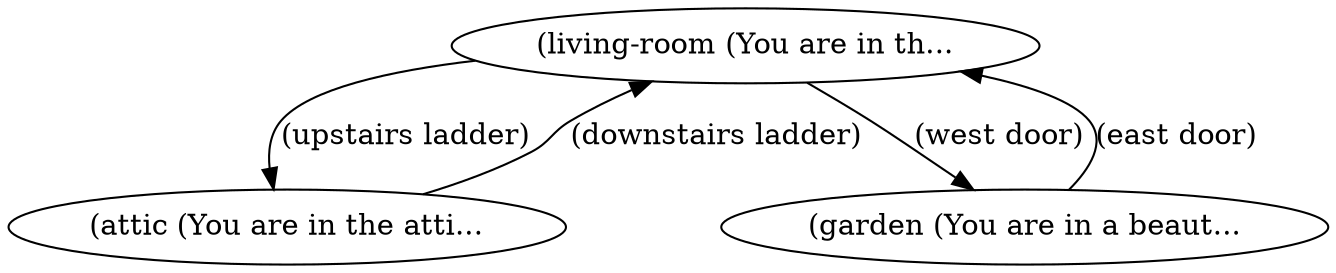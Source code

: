 digraph{
living_room[label="(living-room (You are in th..."];
attic[label="(attic (You are in the atti..."];
garden[label="(garden (You are in a beaut..."];
living_room->attic[label="(upstairs ladder)"];
living_room->garden[label="(west door)"];
attic->living_room[label="(downstairs ladder)"];
garden->living_room[label="(east door)"];
}
